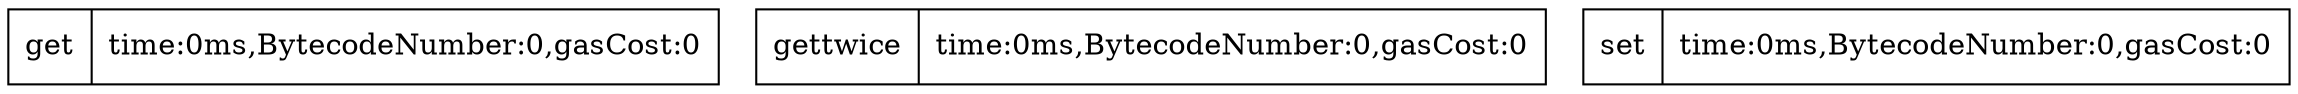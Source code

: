 digraph G {
	bgcolor=white;
	get
 [ color=black, fillcolor=white, label="get
|time:0ms,BytecodeNumber:0,gasCost:0", shape=record, style=filled ];
	gettwice
 [ color=black, fillcolor=white, label="gettwice
|time:0ms,BytecodeNumber:0,gasCost:0", shape=record, style=filled ];
	set
 [ color=black, fillcolor=white, label="set
|time:0ms,BytecodeNumber:0,gasCost:0", shape=record, style=filled ];

}
